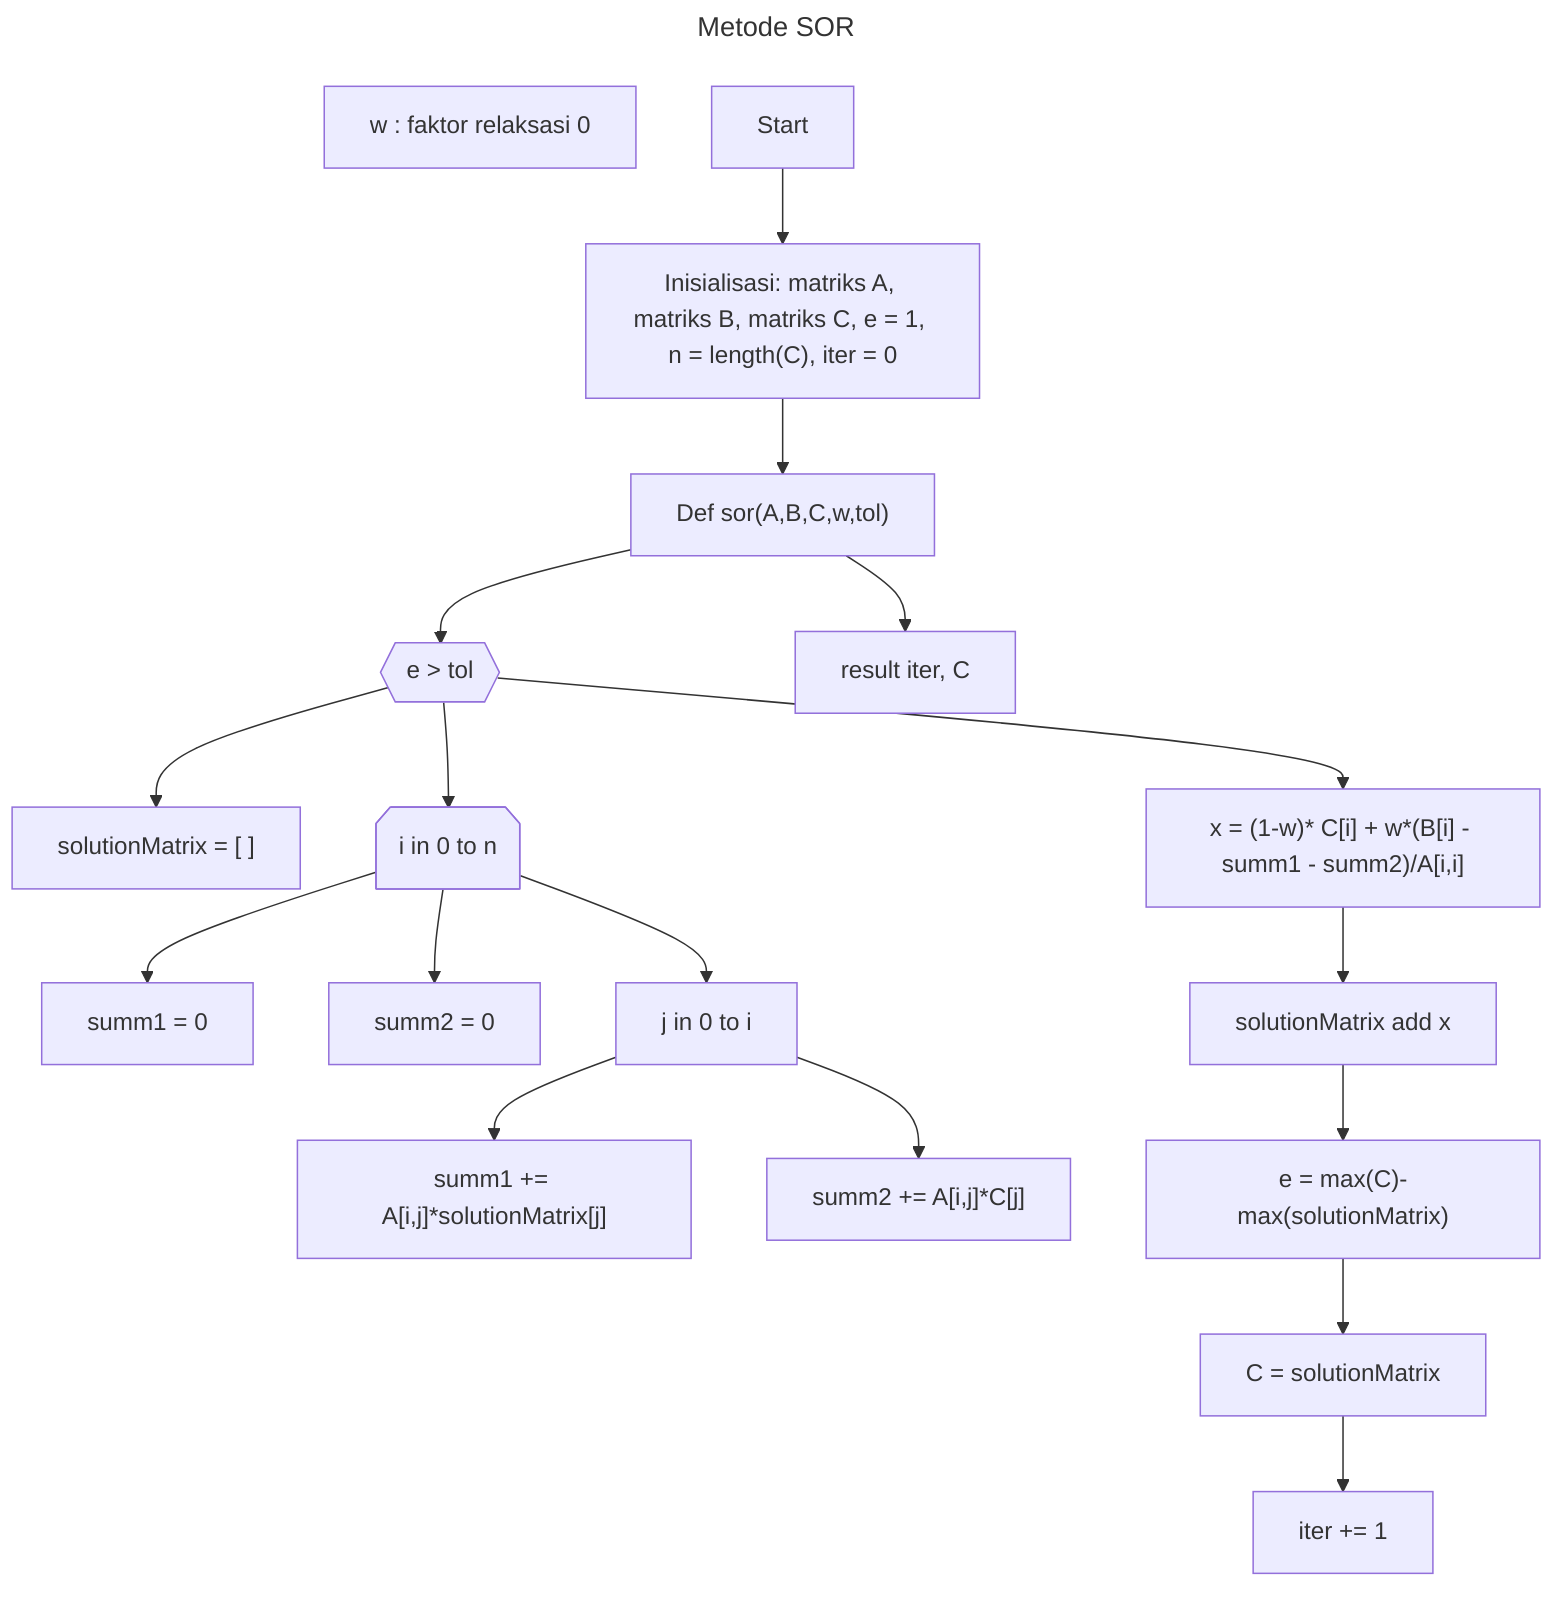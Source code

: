 ---
title: Metode SOR
---

flowchart TD;
    Z["w : faktor relaksasi 0<w<2, Matriks A : Matriks Koefisien dari SPL, Matriks B : Matriks solusi dari SPL, C : Matriks kosong dengan ukuran matriks B"] 

    A[Start] --> B["Inisialisasi: matriks A, matriks B, matriks C, e = 1, n = length(C), iter = 0"] 
    B --> X["Def sor(A,B,C,w,tol)"]
    X --> C{{"e > tol"}}
    C --> D["solutionMatrix = [ ]"]
    C --> E@{shape: notch-pent, label: "i in 0 to n"}
    E --> F["summ1 = 0"]
    E --> G["summ2 = 0"]
    E --> H["j in 0 to i"]
    H --> I["summ1 += A[i,j]*solutionMatrix[j]"]
    H --> K["summ2 += A[i,j]*C[j]"]
    C --> L["x = (1-w)* C[i] + w*(B[i] - summ1 - summ2)/A[i,i]"]
    L --> M["solutionMatrix add x"]
    M --> N["e = max(C)-max(solutionMatrix)"]
    N --> P["C = solutionMatrix"]
    P --> Q["iter += 1"]
    X --> R["result iter, C"]